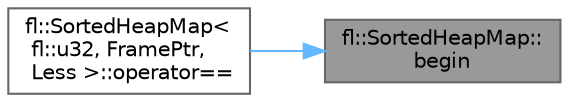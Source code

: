 digraph "fl::SortedHeapMap::begin"
{
 // INTERACTIVE_SVG=YES
 // LATEX_PDF_SIZE
  bgcolor="transparent";
  edge [fontname=Helvetica,fontsize=10,labelfontname=Helvetica,labelfontsize=10];
  node [fontname=Helvetica,fontsize=10,shape=box,height=0.2,width=0.4];
  rankdir="RL";
  Node1 [id="Node000001",label="fl::SortedHeapMap::\lbegin",height=0.2,width=0.4,color="gray40", fillcolor="grey60", style="filled", fontcolor="black",tooltip=" "];
  Node1 -> Node2 [id="edge1_Node000001_Node000002",dir="back",color="steelblue1",style="solid",tooltip=" "];
  Node2 [id="Node000002",label="fl::SortedHeapMap\<\l fl::u32, FramePtr,\l Less \>::operator==",height=0.2,width=0.4,color="grey40", fillcolor="white", style="filled",URL="$dc/d45/classfl_1_1_sorted_heap_map_ad5bf23df42c2647d0c618fd1f3feed14.html#ad5bf23df42c2647d0c618fd1f3feed14",tooltip=" "];
}
